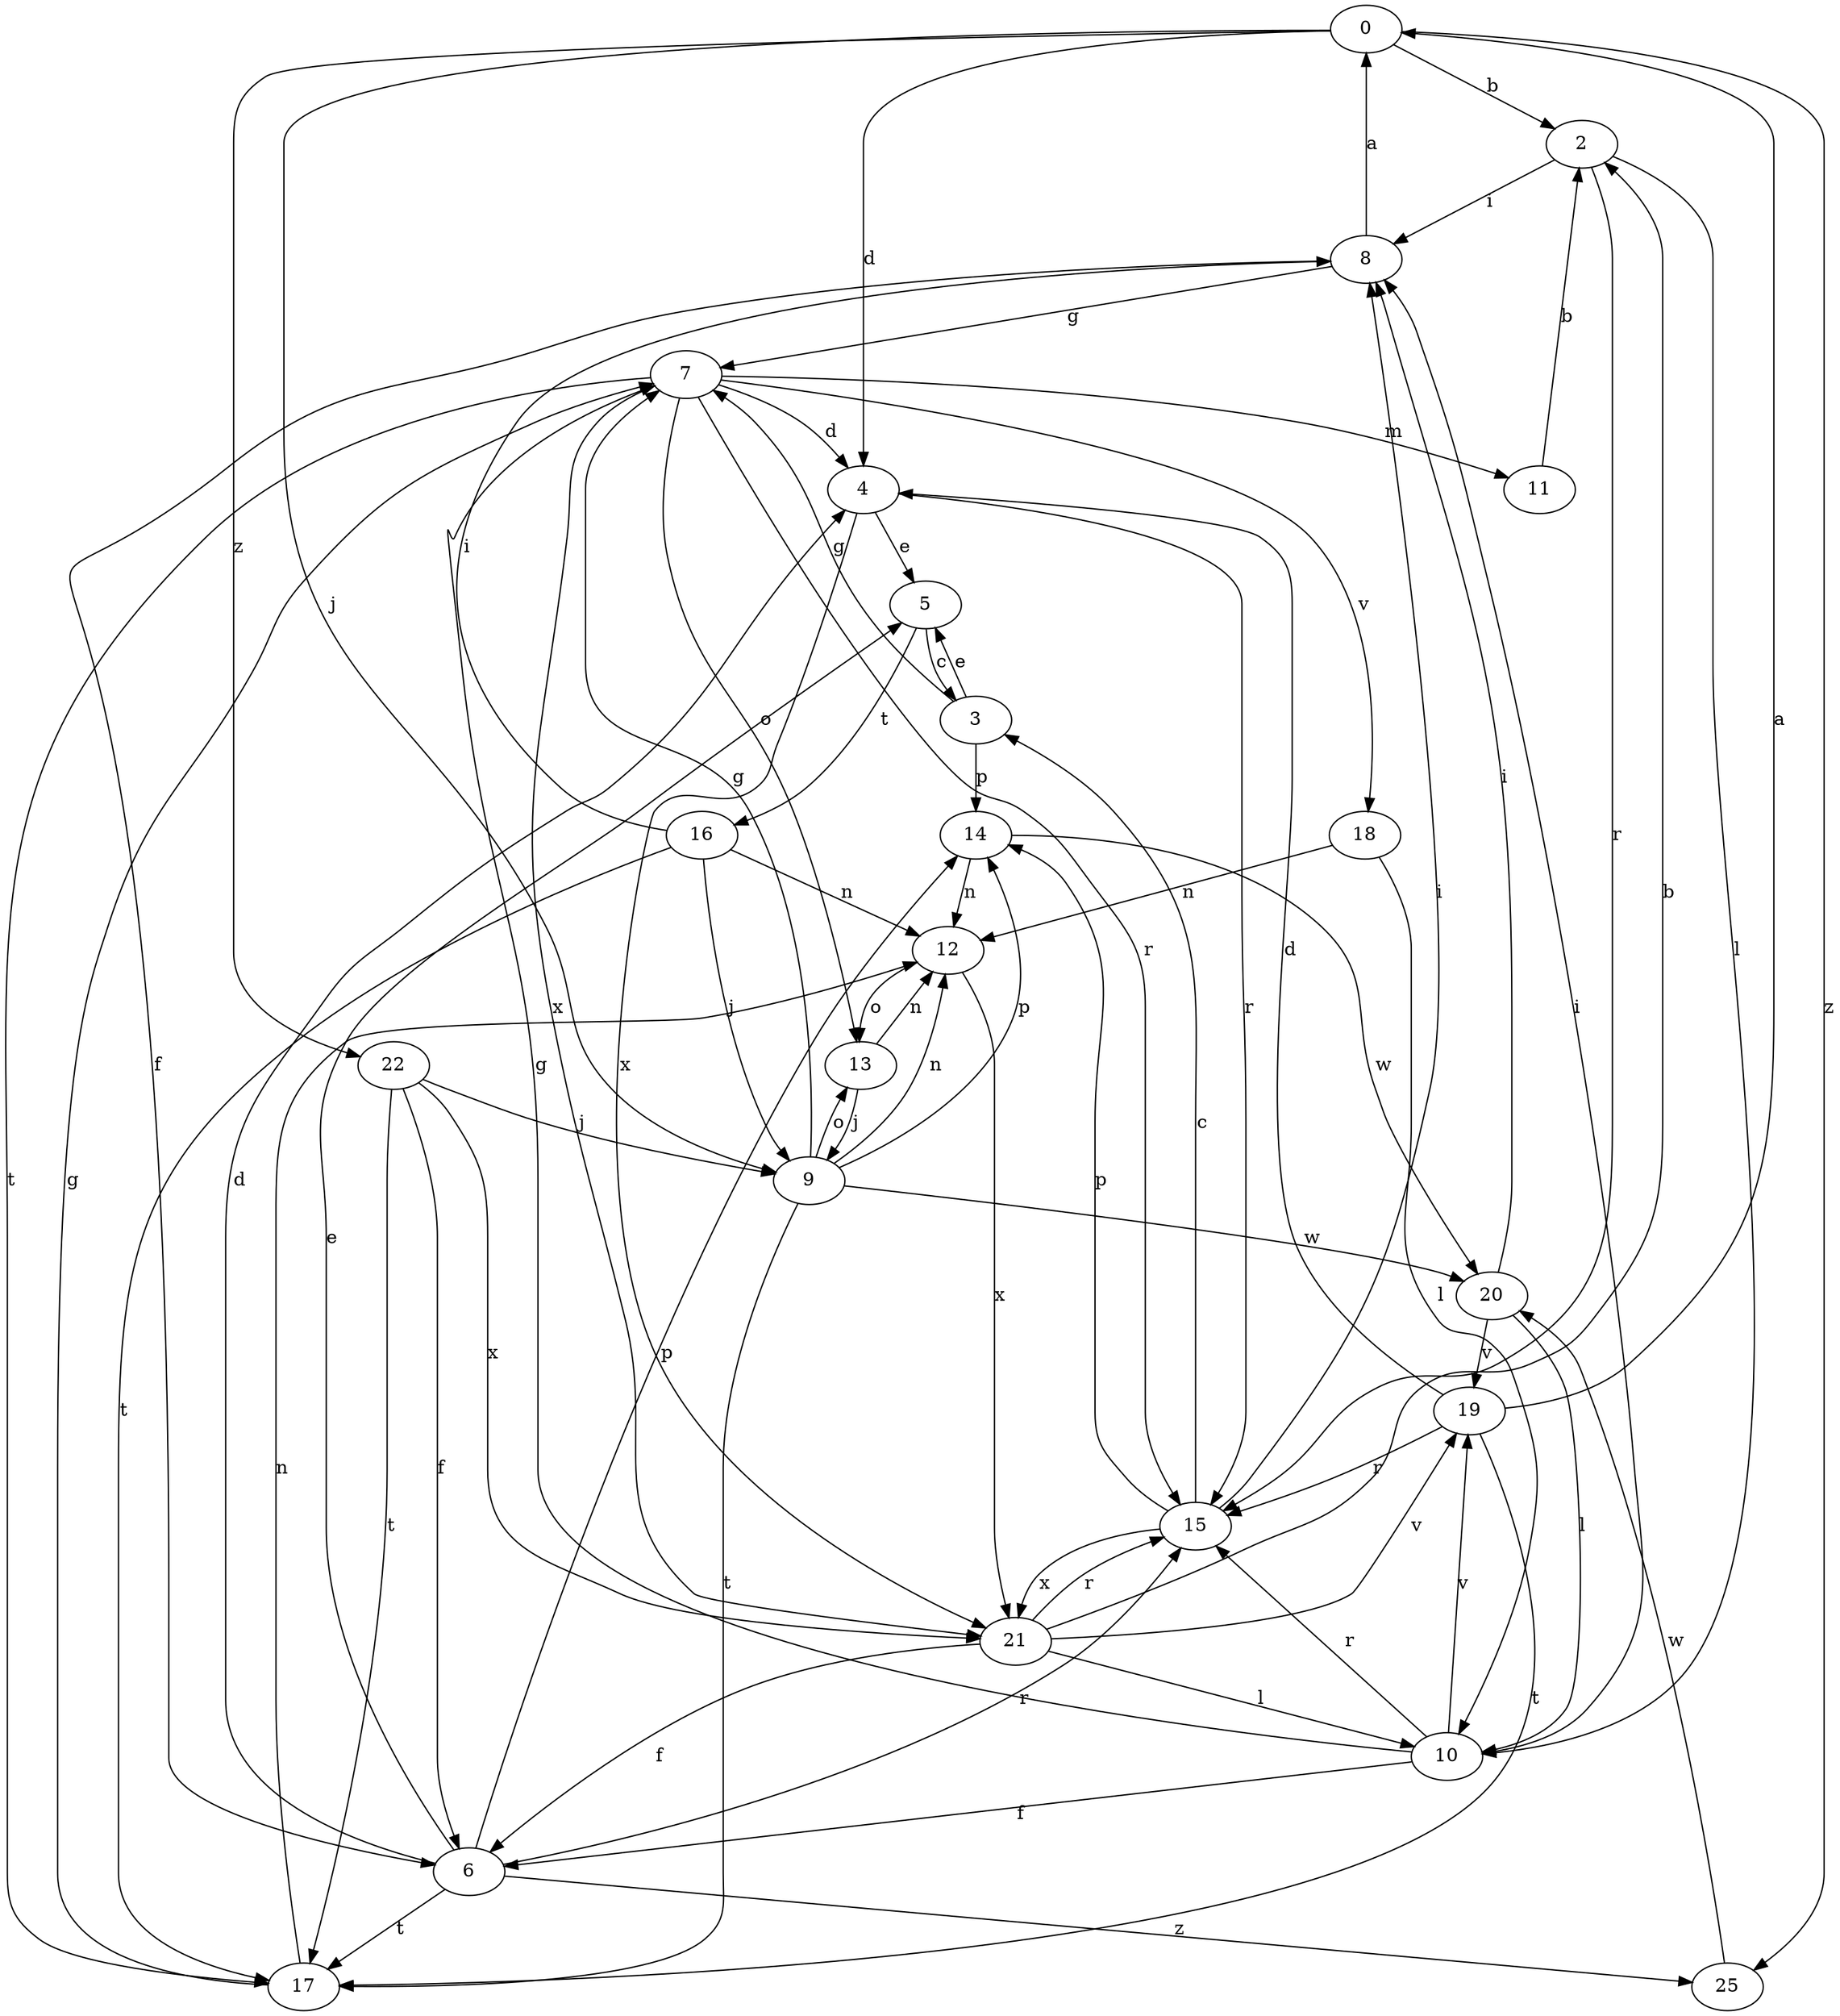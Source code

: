 strict digraph  {
0;
2;
3;
4;
5;
6;
7;
8;
9;
10;
11;
12;
13;
14;
15;
16;
17;
18;
19;
20;
21;
22;
25;
0 -> 2  [label=b];
0 -> 4  [label=d];
0 -> 9  [label=j];
0 -> 22  [label=z];
0 -> 25  [label=z];
2 -> 8  [label=i];
2 -> 10  [label=l];
2 -> 15  [label=r];
3 -> 5  [label=e];
3 -> 7  [label=g];
3 -> 14  [label=p];
4 -> 5  [label=e];
4 -> 15  [label=r];
4 -> 21  [label=x];
5 -> 3  [label=c];
5 -> 16  [label=t];
6 -> 4  [label=d];
6 -> 5  [label=e];
6 -> 14  [label=p];
6 -> 15  [label=r];
6 -> 17  [label=t];
6 -> 25  [label=z];
7 -> 4  [label=d];
7 -> 11  [label=m];
7 -> 13  [label=o];
7 -> 15  [label=r];
7 -> 17  [label=t];
7 -> 18  [label=v];
7 -> 21  [label=x];
8 -> 0  [label=a];
8 -> 6  [label=f];
8 -> 7  [label=g];
9 -> 7  [label=g];
9 -> 12  [label=n];
9 -> 13  [label=o];
9 -> 14  [label=p];
9 -> 17  [label=t];
9 -> 20  [label=w];
10 -> 6  [label=f];
10 -> 7  [label=g];
10 -> 8  [label=i];
10 -> 15  [label=r];
10 -> 19  [label=v];
11 -> 2  [label=b];
12 -> 13  [label=o];
12 -> 21  [label=x];
13 -> 9  [label=j];
13 -> 12  [label=n];
14 -> 12  [label=n];
14 -> 20  [label=w];
15 -> 3  [label=c];
15 -> 8  [label=i];
15 -> 14  [label=p];
15 -> 21  [label=x];
16 -> 8  [label=i];
16 -> 9  [label=j];
16 -> 12  [label=n];
16 -> 17  [label=t];
17 -> 7  [label=g];
17 -> 12  [label=n];
18 -> 10  [label=l];
18 -> 12  [label=n];
19 -> 0  [label=a];
19 -> 4  [label=d];
19 -> 15  [label=r];
19 -> 17  [label=t];
20 -> 8  [label=i];
20 -> 10  [label=l];
20 -> 19  [label=v];
21 -> 2  [label=b];
21 -> 6  [label=f];
21 -> 10  [label=l];
21 -> 15  [label=r];
21 -> 19  [label=v];
22 -> 6  [label=f];
22 -> 9  [label=j];
22 -> 17  [label=t];
22 -> 21  [label=x];
25 -> 20  [label=w];
}
